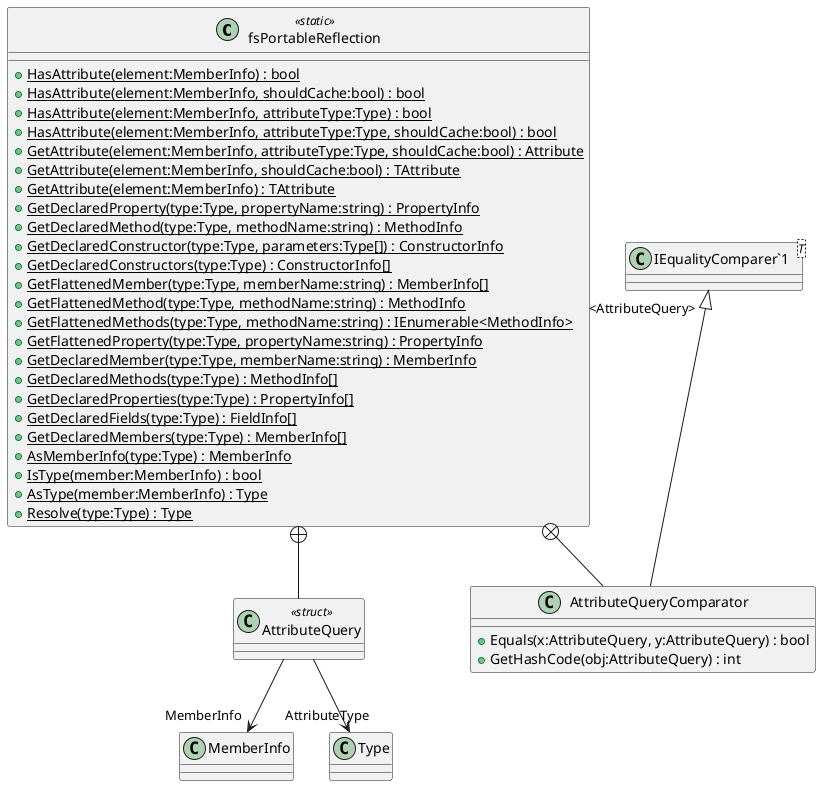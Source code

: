 @startuml
class fsPortableReflection <<static>> {
    + {static} HasAttribute(element:MemberInfo) : bool
    + {static} HasAttribute(element:MemberInfo, shouldCache:bool) : bool
    + {static} HasAttribute(element:MemberInfo, attributeType:Type) : bool
    + {static} HasAttribute(element:MemberInfo, attributeType:Type, shouldCache:bool) : bool
    + {static} GetAttribute(element:MemberInfo, attributeType:Type, shouldCache:bool) : Attribute
    + {static} GetAttribute(element:MemberInfo, shouldCache:bool) : TAttribute
    + {static} GetAttribute(element:MemberInfo) : TAttribute
    + {static} GetDeclaredProperty(type:Type, propertyName:string) : PropertyInfo
    + {static} GetDeclaredMethod(type:Type, methodName:string) : MethodInfo
    + {static} GetDeclaredConstructor(type:Type, parameters:Type[]) : ConstructorInfo
    + {static} GetDeclaredConstructors(type:Type) : ConstructorInfo[]
    + {static} GetFlattenedMember(type:Type, memberName:string) : MemberInfo[]
    + {static} GetFlattenedMethod(type:Type, methodName:string) : MethodInfo
    + {static} GetFlattenedMethods(type:Type, methodName:string) : IEnumerable<MethodInfo>
    + {static} GetFlattenedProperty(type:Type, propertyName:string) : PropertyInfo
    + {static} GetDeclaredMember(type:Type, memberName:string) : MemberInfo
    + {static} GetDeclaredMethods(type:Type) : MethodInfo[]
    + {static} GetDeclaredProperties(type:Type) : PropertyInfo[]
    + {static} GetDeclaredFields(type:Type) : FieldInfo[]
    + {static} GetDeclaredMembers(type:Type) : MemberInfo[]
    + {static} AsMemberInfo(type:Type) : MemberInfo
    + {static} IsType(member:MemberInfo) : bool
    + {static} AsType(member:MemberInfo) : Type
    + {static} Resolve(type:Type) : Type
}
class AttributeQuery <<struct>> {
}
class AttributeQueryComparator {
    + Equals(x:AttributeQuery, y:AttributeQuery) : bool
    + GetHashCode(obj:AttributeQuery) : int
}
class "IEqualityComparer`1"<T> {
}
fsPortableReflection +-- AttributeQuery
AttributeQuery --> "MemberInfo" MemberInfo
AttributeQuery --> "AttributeType" Type
fsPortableReflection +-- AttributeQueryComparator
"IEqualityComparer`1" "<AttributeQuery>" <|-- AttributeQueryComparator
@enduml
